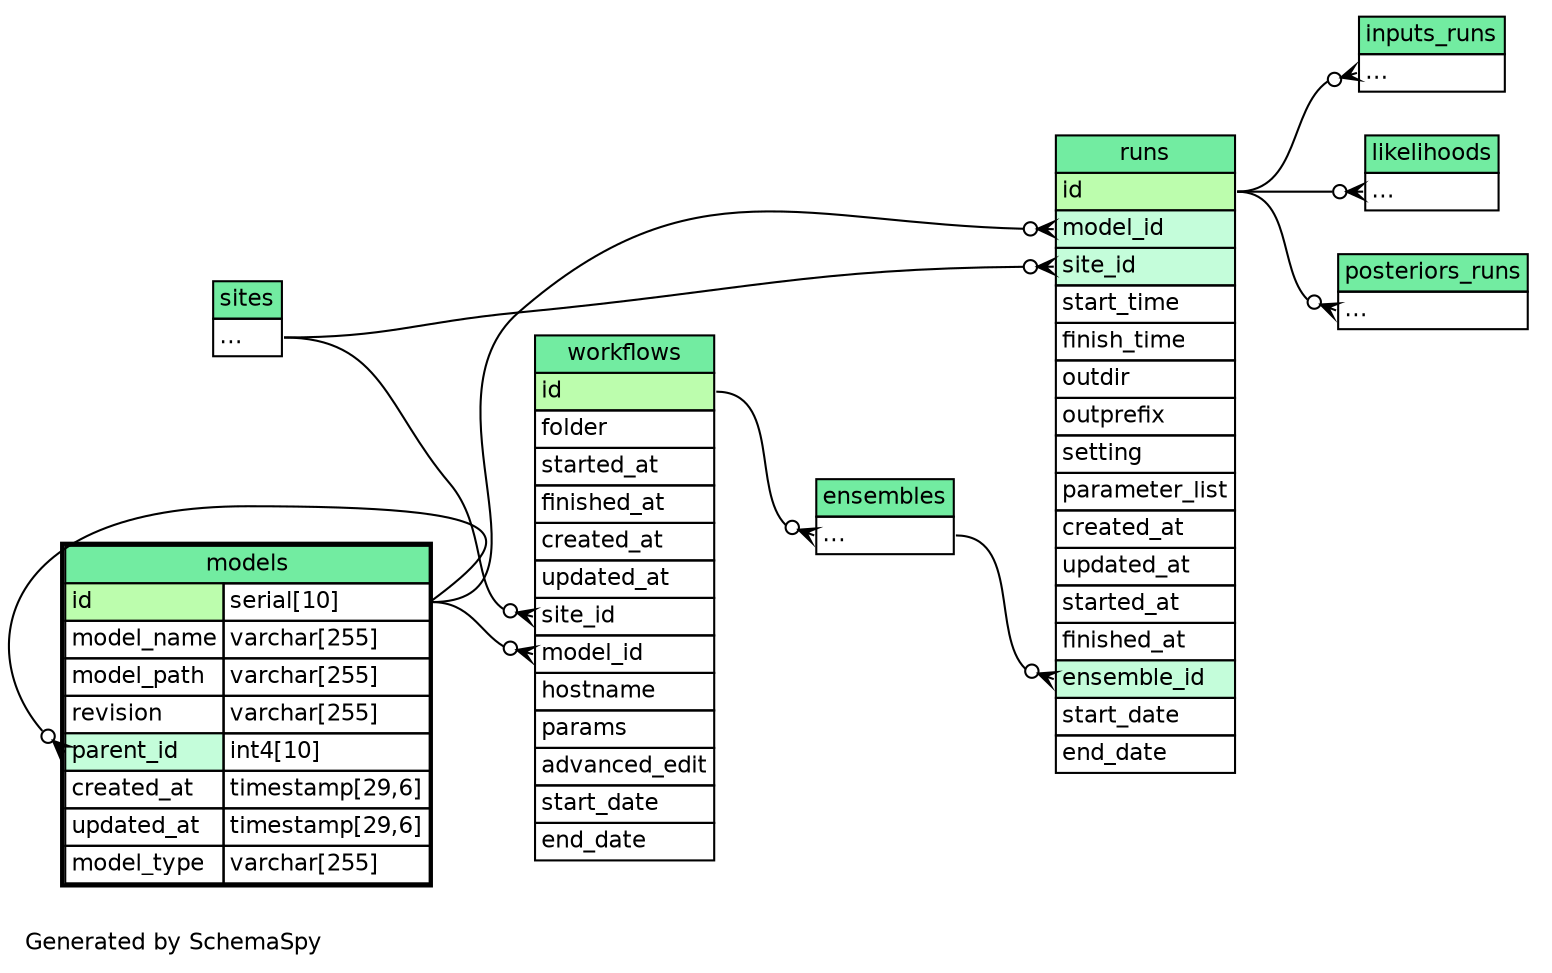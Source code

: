 // dot 2.26.3 on Linux 3.8.0-39-generic
// SchemaSpy rev Unknown
digraph "twoDegreesRelationshipsDiagram" {
  graph [
    rankdir="RL"
    bgcolor="#ffffff"
    label="\nGenerated by SchemaSpy"
    labeljust="l"
    nodesep="0.18"
    ranksep="0.46"
    fontname="Helvetica"
    fontsize="11"
  ];
  node [
    fontname="Helvetica"
    fontsize="11"
    shape="plaintext"
  ];
  edge [
    arrowsize="0.8"
  ];
  "ensembles":"elipses":w -> "workflows":"id":e [arrowhead=none dir=back arrowtail=crowodot];
  "inputs_runs":"elipses":w -> "runs":"id":e [arrowhead=none dir=back arrowtail=crowodot];
  "likelihoods":"elipses":w -> "runs":"id":e [arrowhead=none dir=back arrowtail=crowodot];
  "models":"parent_id":w -> "models":"id.type":e [arrowhead=none dir=back arrowtail=crowodot];
  "posteriors_runs":"elipses":w -> "runs":"id":e [arrowhead=none dir=back arrowtail=crowodot];
  "runs":"ensemble_id":w -> "ensembles":"elipses":e [arrowhead=none dir=back arrowtail=crowodot];
  "runs":"model_id":w -> "models":"id.type":e [arrowhead=none dir=back arrowtail=crowodot];
  "runs":"site_id":w -> "sites":"elipses":e [arrowhead=none dir=back arrowtail=crowodot];
  "workflows":"model_id":w -> "models":"id.type":e [arrowhead=none dir=back arrowtail=crowodot];
  "workflows":"site_id":w -> "sites":"elipses":e [arrowhead=none dir=back arrowtail=crowodot];
  "ensembles" [
    label=<
    <TABLE BORDER="0" CELLBORDER="1" CELLSPACING="0" BGCOLOR="#FFFFFF">
      <TR><TD COLSPAN="4" BGCOLOR="#72ECA1" ALIGN="CENTER">ensembles</TD></TR>
      <TR><TD PORT="elipses" COLSPAN="4" ALIGN="LEFT">...</TD></TR>
    </TABLE>>
    URL="ensembles.html"
    tooltip="ensembles"
  ];
  "inputs_runs" [
    label=<
    <TABLE BORDER="0" CELLBORDER="1" CELLSPACING="0" BGCOLOR="#FFFFFF">
      <TR><TD COLSPAN="4" BGCOLOR="#72ECA1" ALIGN="CENTER">inputs_runs</TD></TR>
      <TR><TD PORT="elipses" COLSPAN="4" ALIGN="LEFT">...</TD></TR>
    </TABLE>>
    URL="inputs_runs.html"
    tooltip="inputs_runs"
  ];
  "likelihoods" [
    label=<
    <TABLE BORDER="0" CELLBORDER="1" CELLSPACING="0" BGCOLOR="#FFFFFF">
      <TR><TD COLSPAN="4" BGCOLOR="#72ECA1" ALIGN="CENTER">likelihoods</TD></TR>
      <TR><TD PORT="elipses" COLSPAN="4" ALIGN="LEFT">...</TD></TR>
    </TABLE>>
    URL="likelihoods.html"
    tooltip="likelihoods"
  ];
  "models" [
    label=<
    <TABLE BORDER="2" CELLBORDER="1" CELLSPACING="0" BGCOLOR="#FFFFFF">
      <TR><TD COLSPAN="4" BGCOLOR="#72ECA1" ALIGN="CENTER">models</TD></TR>
      <TR><TD PORT="id" COLSPAN="3" BGCOLOR="#bcfdad !important" ALIGN="LEFT">id</TD><TD PORT="id.type" ALIGN="LEFT">serial[10]</TD></TR>
      <TR><TD PORT="model_name" COLSPAN="3" ALIGN="LEFT">model_name</TD><TD PORT="model_name.type" ALIGN="LEFT">varchar[255]</TD></TR>
      <TR><TD PORT="model_path" COLSPAN="3" ALIGN="LEFT">model_path</TD><TD PORT="model_path.type" ALIGN="LEFT">varchar[255]</TD></TR>
      <TR><TD PORT="revision" COLSPAN="3" ALIGN="LEFT">revision</TD><TD PORT="revision.type" ALIGN="LEFT">varchar[255]</TD></TR>
      <TR><TD PORT="parent_id" COLSPAN="3" BGCOLOR="#c4fdda !important" ALIGN="LEFT">parent_id</TD><TD PORT="parent_id.type" ALIGN="LEFT">int4[10]</TD></TR>
      <TR><TD PORT="created_at" COLSPAN="3" ALIGN="LEFT">created_at</TD><TD PORT="created_at.type" ALIGN="LEFT">timestamp[29,6]</TD></TR>
      <TR><TD PORT="updated_at" COLSPAN="3" ALIGN="LEFT">updated_at</TD><TD PORT="updated_at.type" ALIGN="LEFT">timestamp[29,6]</TD></TR>
      <TR><TD PORT="model_type" COLSPAN="3" ALIGN="LEFT">model_type</TD><TD PORT="model_type.type" ALIGN="LEFT">varchar[255]</TD></TR>
    </TABLE>>
    URL="models.html"
    tooltip="models"
  ];
  "posteriors_runs" [
    label=<
    <TABLE BORDER="0" CELLBORDER="1" CELLSPACING="0" BGCOLOR="#FFFFFF">
      <TR><TD COLSPAN="4" BGCOLOR="#72ECA1" ALIGN="CENTER">posteriors_runs</TD></TR>
      <TR><TD PORT="elipses" COLSPAN="4" ALIGN="LEFT">...</TD></TR>
    </TABLE>>
    URL="posteriors_runs.html"
    tooltip="posteriors_runs"
  ];
  "runs" [
    label=<
    <TABLE BORDER="0" CELLBORDER="1" CELLSPACING="0" BGCOLOR="#FFFFFF">
      <TR><TD COLSPAN="4" BGCOLOR="#72ECA1" ALIGN="CENTER">runs</TD></TR>
      <TR><TD PORT="id" COLSPAN="4" BGCOLOR="#bcfdad !important" ALIGN="LEFT">id</TD></TR>
      <TR><TD PORT="model_id" COLSPAN="4" BGCOLOR="#c4fdda !important" ALIGN="LEFT">model_id</TD></TR>
      <TR><TD PORT="site_id" COLSPAN="4" BGCOLOR="#c4fdda !important" ALIGN="LEFT">site_id</TD></TR>
      <TR><TD PORT="start_time" COLSPAN="4" ALIGN="LEFT">start_time</TD></TR>
      <TR><TD PORT="finish_time" COLSPAN="4" ALIGN="LEFT">finish_time</TD></TR>
      <TR><TD PORT="outdir" COLSPAN="4" ALIGN="LEFT">outdir</TD></TR>
      <TR><TD PORT="outprefix" COLSPAN="4" ALIGN="LEFT">outprefix</TD></TR>
      <TR><TD PORT="setting" COLSPAN="4" ALIGN="LEFT">setting</TD></TR>
      <TR><TD PORT="parameter_list" COLSPAN="4" ALIGN="LEFT">parameter_list</TD></TR>
      <TR><TD PORT="created_at" COLSPAN="4" ALIGN="LEFT">created_at</TD></TR>
      <TR><TD PORT="updated_at" COLSPAN="4" ALIGN="LEFT">updated_at</TD></TR>
      <TR><TD PORT="started_at" COLSPAN="4" ALIGN="LEFT">started_at</TD></TR>
      <TR><TD PORT="finished_at" COLSPAN="4" ALIGN="LEFT">finished_at</TD></TR>
      <TR><TD PORT="ensemble_id" COLSPAN="4" BGCOLOR="#c4fdda !important" ALIGN="LEFT">ensemble_id</TD></TR>
      <TR><TD PORT="start_date" COLSPAN="4" ALIGN="LEFT">start_date</TD></TR>
      <TR><TD PORT="end_date" COLSPAN="4" ALIGN="LEFT">end_date</TD></TR>
    </TABLE>>
    URL="runs.html"
    tooltip="runs"
  ];
  "sites" [
    label=<
    <TABLE BORDER="0" CELLBORDER="1" CELLSPACING="0" BGCOLOR="#FFFFFF">
      <TR><TD COLSPAN="4" BGCOLOR="#72ECA1" ALIGN="CENTER">sites</TD></TR>
      <TR><TD PORT="elipses" COLSPAN="4" ALIGN="LEFT">...</TD></TR>
    </TABLE>>
    URL="sites.html"
    tooltip="sites"
  ];
  "workflows" [
    label=<
    <TABLE BORDER="0" CELLBORDER="1" CELLSPACING="0" BGCOLOR="#FFFFFF">
      <TR><TD COLSPAN="4" BGCOLOR="#72ECA1" ALIGN="CENTER">workflows</TD></TR>
      <TR><TD PORT="id" COLSPAN="4" BGCOLOR="#bcfdad !important" ALIGN="LEFT">id</TD></TR>
      <TR><TD PORT="folder" COLSPAN="4" ALIGN="LEFT">folder</TD></TR>
      <TR><TD PORT="started_at" COLSPAN="4" ALIGN="LEFT">started_at</TD></TR>
      <TR><TD PORT="finished_at" COLSPAN="4" ALIGN="LEFT">finished_at</TD></TR>
      <TR><TD PORT="created_at" COLSPAN="4" ALIGN="LEFT">created_at</TD></TR>
      <TR><TD PORT="updated_at" COLSPAN="4" ALIGN="LEFT">updated_at</TD></TR>
      <TR><TD PORT="site_id" COLSPAN="4" ALIGN="LEFT">site_id</TD></TR>
      <TR><TD PORT="model_id" COLSPAN="4" ALIGN="LEFT">model_id</TD></TR>
      <TR><TD PORT="hostname" COLSPAN="4" ALIGN="LEFT">hostname</TD></TR>
      <TR><TD PORT="params" COLSPAN="4" ALIGN="LEFT">params</TD></TR>
      <TR><TD PORT="advanced_edit" COLSPAN="4" ALIGN="LEFT">advanced_edit</TD></TR>
      <TR><TD PORT="start_date" COLSPAN="4" ALIGN="LEFT">start_date</TD></TR>
      <TR><TD PORT="end_date" COLSPAN="4" ALIGN="LEFT">end_date</TD></TR>
    </TABLE>>
    URL="workflows.html"
    tooltip="workflows"
  ];
}
